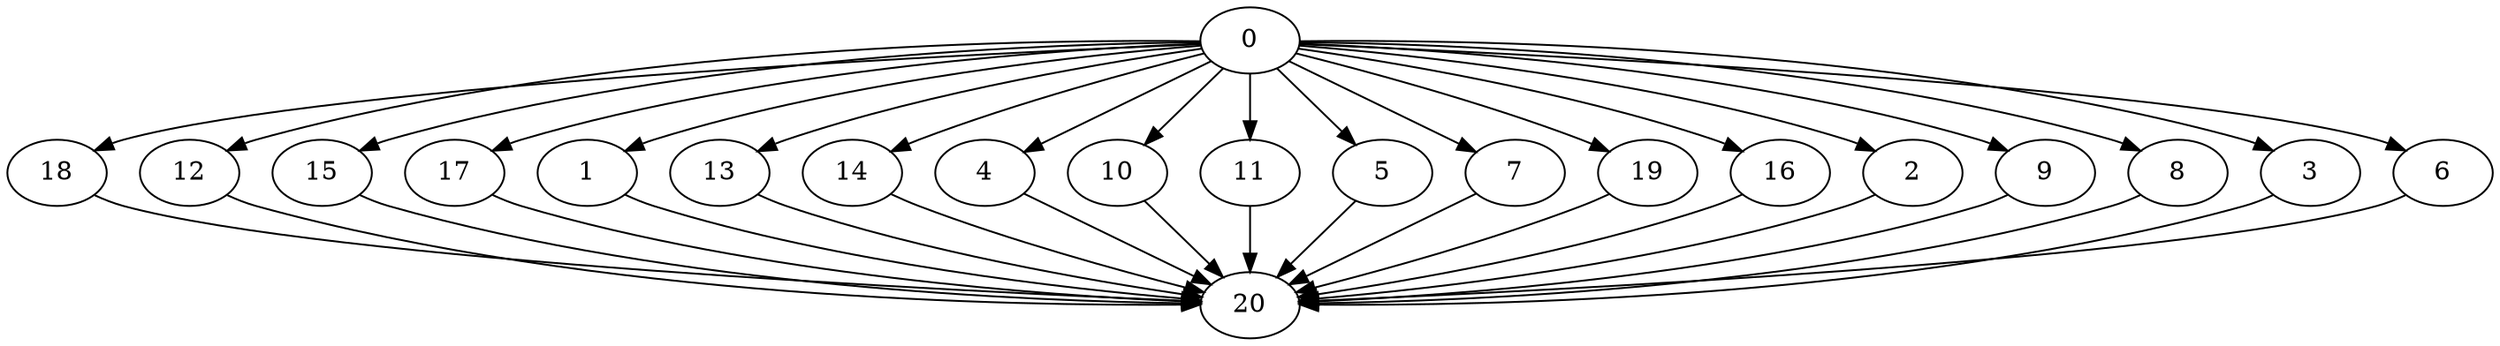 digraph "Fork_Join_Nodes_21_CCR_0.10_WeightType_Random#8_Heterogeneous-4-2-strong" {
0 [Weight=166];
18 [Weight=186];
12 [Weight=166];
15 [Weight=145];
17 [Weight=145];
1 [Weight=145];
13 [Weight=124];
14 [Weight=124];
4 [Weight=124];
10 [Weight=104];
11 [Weight=104];
5 [Weight=104];
7 [Weight=83];
19 [Weight=83];
16 [Weight=62];
2 [Weight=62];
9 [Weight=62];
8 [Weight=62];
3 [Weight=41];
6 [Weight=41];
20 [Weight=166];
0 -> 8 [Weight=8];
2 -> 20 [Weight=7];
4 -> 20 [Weight=3];
0 -> 19 [Weight=3];
9 -> 20 [Weight=7];
0 -> 12 [Weight=2];
7 -> 20 [Weight=7];
18 -> 20 [Weight=5];
10 -> 20 [Weight=10];
5 -> 20 [Weight=4];
0 -> 1 [Weight=10];
17 -> 20 [Weight=7];
0 -> 10 [Weight=6];
0 -> 2 [Weight=3];
13 -> 20 [Weight=6];
0 -> 13 [Weight=10];
0 -> 9 [Weight=2];
0 -> 7 [Weight=6];
12 -> 20 [Weight=8];
19 -> 20 [Weight=3];
0 -> 16 [Weight=7];
0 -> 17 [Weight=8];
0 -> 18 [Weight=2];
0 -> 14 [Weight=8];
8 -> 20 [Weight=3];
1 -> 20 [Weight=5];
0 -> 6 [Weight=4];
16 -> 20 [Weight=10];
0 -> 5 [Weight=7];
15 -> 20 [Weight=9];
14 -> 20 [Weight=6];
0 -> 15 [Weight=2];
0 -> 4 [Weight=2];
11 -> 20 [Weight=5];
6 -> 20 [Weight=9];
3 -> 20 [Weight=10];
0 -> 11 [Weight=9];
0 -> 3 [Weight=7];
}
